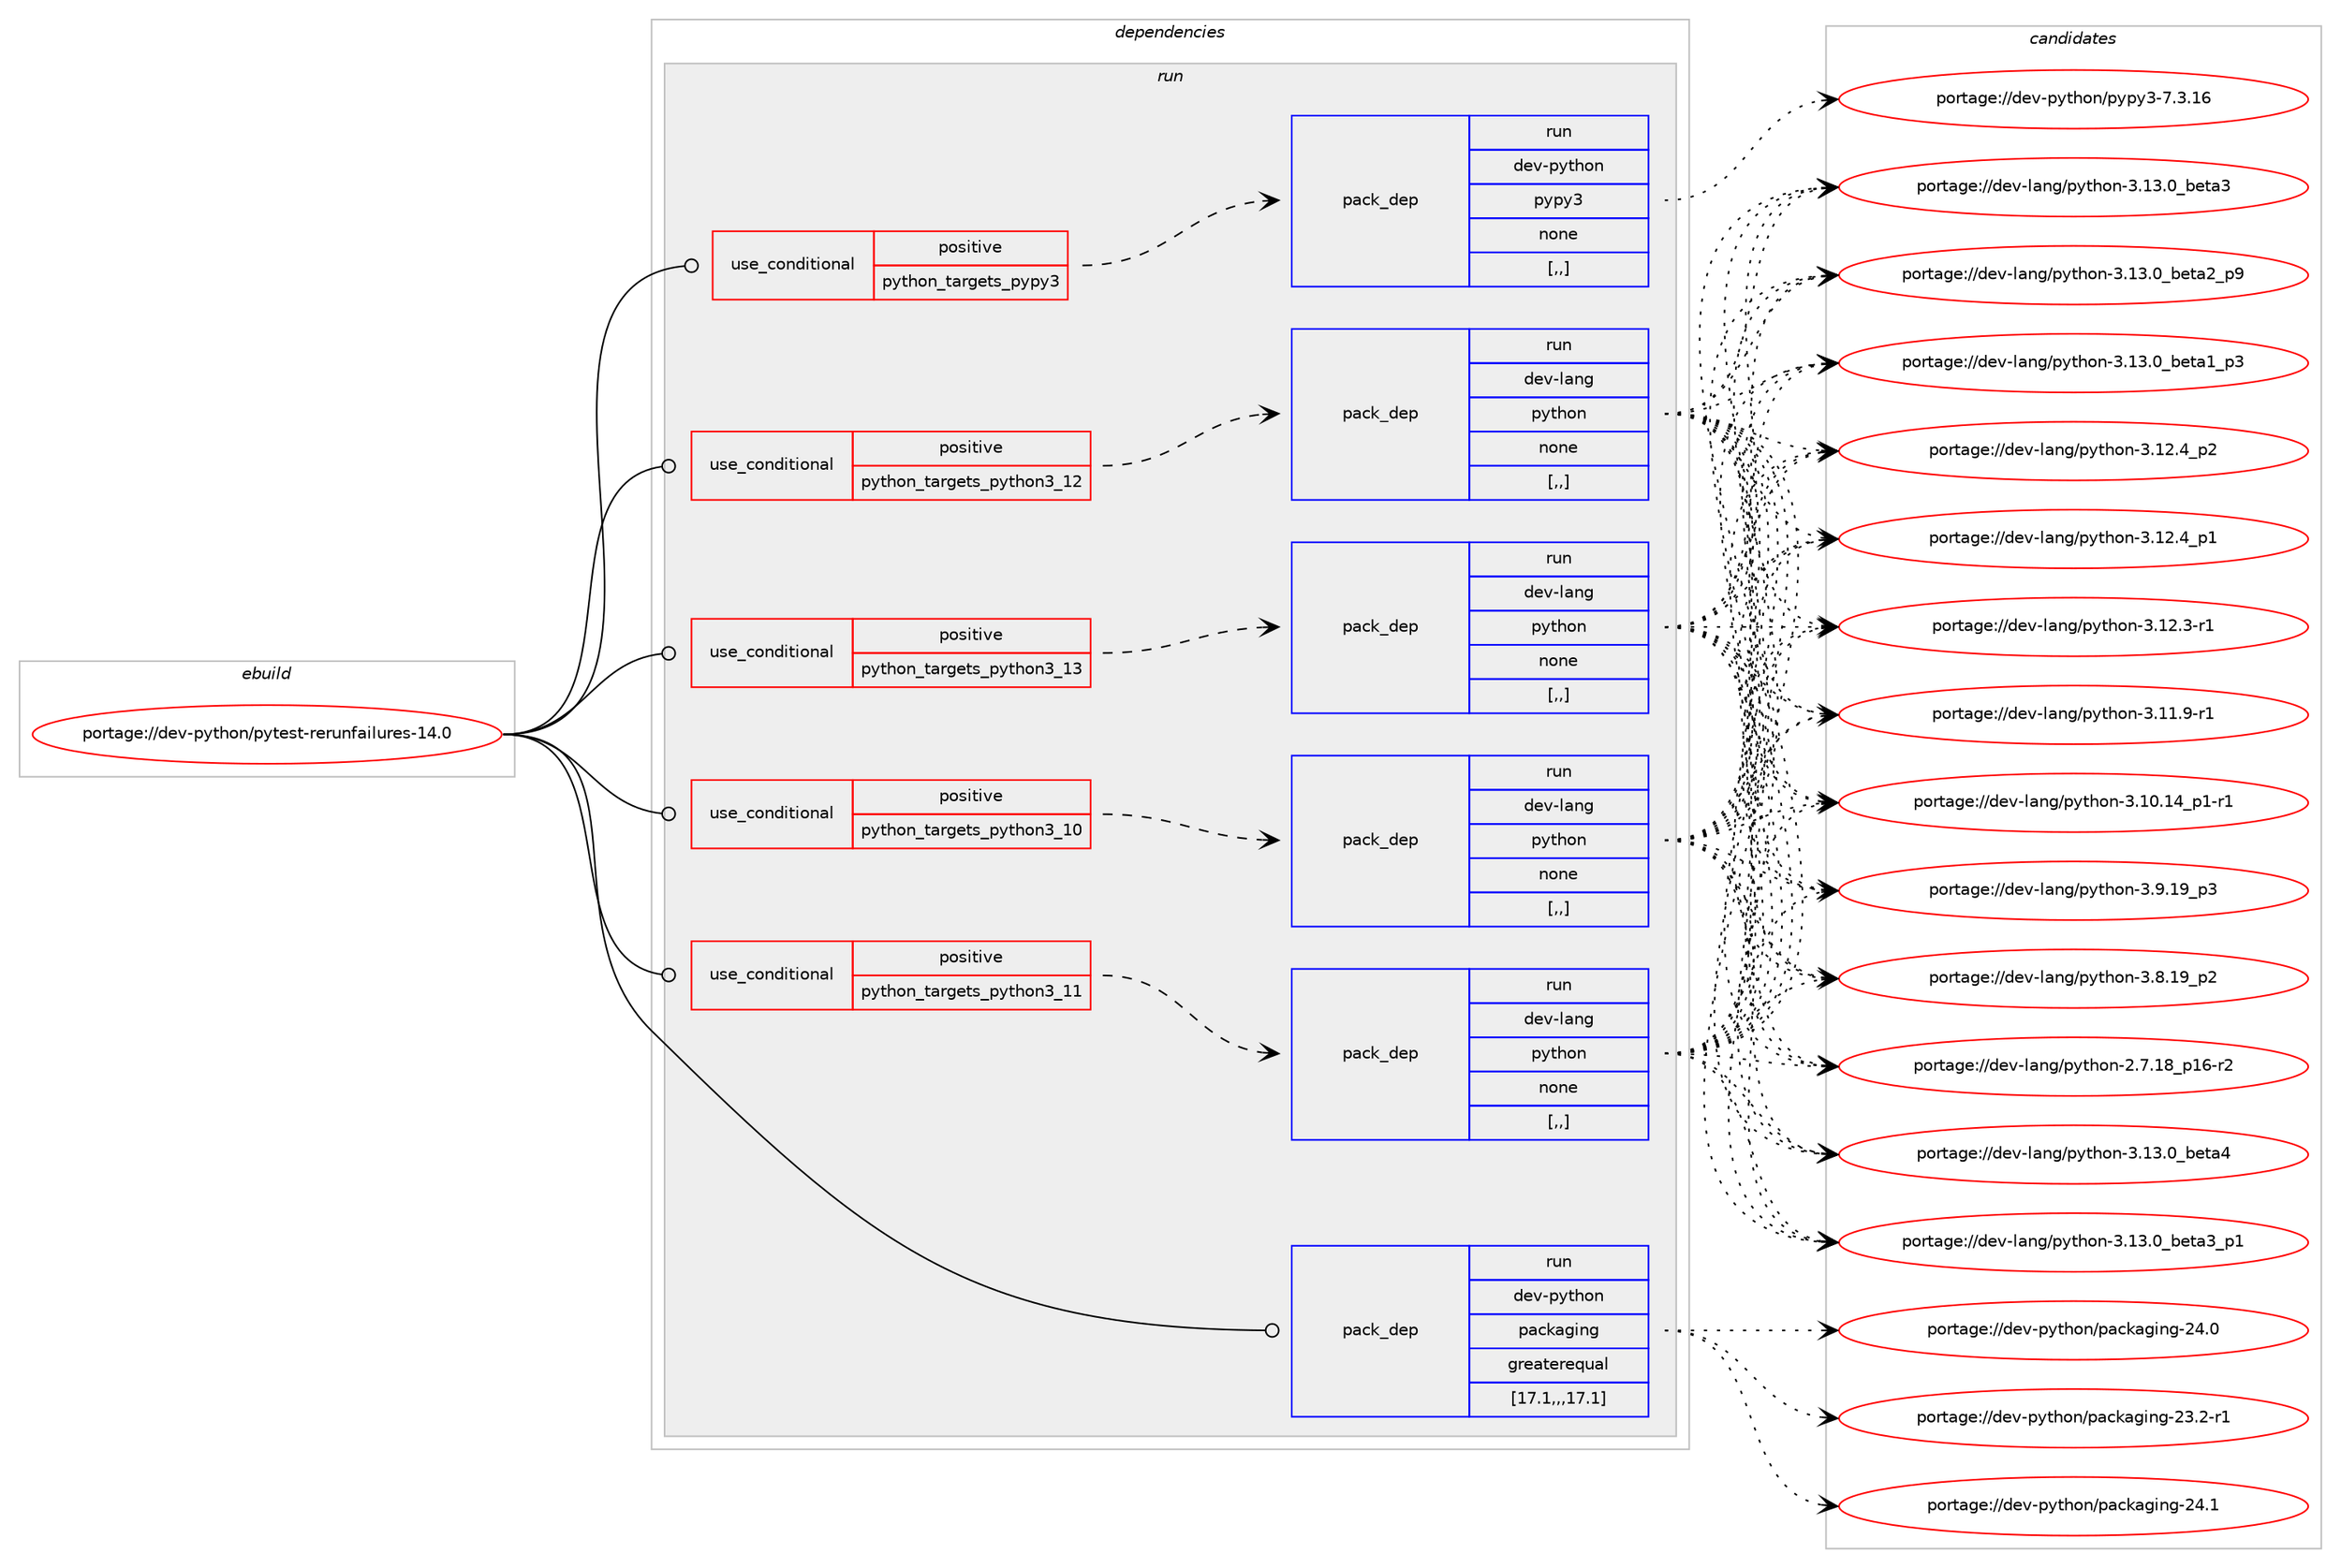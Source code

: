 digraph prolog {

# *************
# Graph options
# *************

newrank=true;
concentrate=true;
compound=true;
graph [rankdir=LR,fontname=Helvetica,fontsize=10,ranksep=1.5];#, ranksep=2.5, nodesep=0.2];
edge  [arrowhead=vee];
node  [fontname=Helvetica,fontsize=10];

# **********
# The ebuild
# **********

subgraph cluster_leftcol {
color=gray;
label=<<i>ebuild</i>>;
id [label="portage://dev-python/pytest-rerunfailures-14.0", color=red, width=4, href="../dev-python/pytest-rerunfailures-14.0.svg"];
}

# ****************
# The dependencies
# ****************

subgraph cluster_midcol {
color=gray;
label=<<i>dependencies</i>>;
subgraph cluster_compile {
fillcolor="#eeeeee";
style=filled;
label=<<i>compile</i>>;
}
subgraph cluster_compileandrun {
fillcolor="#eeeeee";
style=filled;
label=<<i>compile and run</i>>;
}
subgraph cluster_run {
fillcolor="#eeeeee";
style=filled;
label=<<i>run</i>>;
subgraph cond38093 {
dependency159601 [label=<<TABLE BORDER="0" CELLBORDER="1" CELLSPACING="0" CELLPADDING="4"><TR><TD ROWSPAN="3" CELLPADDING="10">use_conditional</TD></TR><TR><TD>positive</TD></TR><TR><TD>python_targets_pypy3</TD></TR></TABLE>>, shape=none, color=red];
subgraph pack120239 {
dependency159602 [label=<<TABLE BORDER="0" CELLBORDER="1" CELLSPACING="0" CELLPADDING="4" WIDTH="220"><TR><TD ROWSPAN="6" CELLPADDING="30">pack_dep</TD></TR><TR><TD WIDTH="110">run</TD></TR><TR><TD>dev-python</TD></TR><TR><TD>pypy3</TD></TR><TR><TD>none</TD></TR><TR><TD>[,,]</TD></TR></TABLE>>, shape=none, color=blue];
}
dependency159601:e -> dependency159602:w [weight=20,style="dashed",arrowhead="vee"];
}
id:e -> dependency159601:w [weight=20,style="solid",arrowhead="odot"];
subgraph cond38094 {
dependency159603 [label=<<TABLE BORDER="0" CELLBORDER="1" CELLSPACING="0" CELLPADDING="4"><TR><TD ROWSPAN="3" CELLPADDING="10">use_conditional</TD></TR><TR><TD>positive</TD></TR><TR><TD>python_targets_python3_10</TD></TR></TABLE>>, shape=none, color=red];
subgraph pack120240 {
dependency159604 [label=<<TABLE BORDER="0" CELLBORDER="1" CELLSPACING="0" CELLPADDING="4" WIDTH="220"><TR><TD ROWSPAN="6" CELLPADDING="30">pack_dep</TD></TR><TR><TD WIDTH="110">run</TD></TR><TR><TD>dev-lang</TD></TR><TR><TD>python</TD></TR><TR><TD>none</TD></TR><TR><TD>[,,]</TD></TR></TABLE>>, shape=none, color=blue];
}
dependency159603:e -> dependency159604:w [weight=20,style="dashed",arrowhead="vee"];
}
id:e -> dependency159603:w [weight=20,style="solid",arrowhead="odot"];
subgraph cond38095 {
dependency159605 [label=<<TABLE BORDER="0" CELLBORDER="1" CELLSPACING="0" CELLPADDING="4"><TR><TD ROWSPAN="3" CELLPADDING="10">use_conditional</TD></TR><TR><TD>positive</TD></TR><TR><TD>python_targets_python3_11</TD></TR></TABLE>>, shape=none, color=red];
subgraph pack120241 {
dependency159606 [label=<<TABLE BORDER="0" CELLBORDER="1" CELLSPACING="0" CELLPADDING="4" WIDTH="220"><TR><TD ROWSPAN="6" CELLPADDING="30">pack_dep</TD></TR><TR><TD WIDTH="110">run</TD></TR><TR><TD>dev-lang</TD></TR><TR><TD>python</TD></TR><TR><TD>none</TD></TR><TR><TD>[,,]</TD></TR></TABLE>>, shape=none, color=blue];
}
dependency159605:e -> dependency159606:w [weight=20,style="dashed",arrowhead="vee"];
}
id:e -> dependency159605:w [weight=20,style="solid",arrowhead="odot"];
subgraph cond38096 {
dependency159607 [label=<<TABLE BORDER="0" CELLBORDER="1" CELLSPACING="0" CELLPADDING="4"><TR><TD ROWSPAN="3" CELLPADDING="10">use_conditional</TD></TR><TR><TD>positive</TD></TR><TR><TD>python_targets_python3_12</TD></TR></TABLE>>, shape=none, color=red];
subgraph pack120242 {
dependency159608 [label=<<TABLE BORDER="0" CELLBORDER="1" CELLSPACING="0" CELLPADDING="4" WIDTH="220"><TR><TD ROWSPAN="6" CELLPADDING="30">pack_dep</TD></TR><TR><TD WIDTH="110">run</TD></TR><TR><TD>dev-lang</TD></TR><TR><TD>python</TD></TR><TR><TD>none</TD></TR><TR><TD>[,,]</TD></TR></TABLE>>, shape=none, color=blue];
}
dependency159607:e -> dependency159608:w [weight=20,style="dashed",arrowhead="vee"];
}
id:e -> dependency159607:w [weight=20,style="solid",arrowhead="odot"];
subgraph cond38097 {
dependency159609 [label=<<TABLE BORDER="0" CELLBORDER="1" CELLSPACING="0" CELLPADDING="4"><TR><TD ROWSPAN="3" CELLPADDING="10">use_conditional</TD></TR><TR><TD>positive</TD></TR><TR><TD>python_targets_python3_13</TD></TR></TABLE>>, shape=none, color=red];
subgraph pack120243 {
dependency159610 [label=<<TABLE BORDER="0" CELLBORDER="1" CELLSPACING="0" CELLPADDING="4" WIDTH="220"><TR><TD ROWSPAN="6" CELLPADDING="30">pack_dep</TD></TR><TR><TD WIDTH="110">run</TD></TR><TR><TD>dev-lang</TD></TR><TR><TD>python</TD></TR><TR><TD>none</TD></TR><TR><TD>[,,]</TD></TR></TABLE>>, shape=none, color=blue];
}
dependency159609:e -> dependency159610:w [weight=20,style="dashed",arrowhead="vee"];
}
id:e -> dependency159609:w [weight=20,style="solid",arrowhead="odot"];
subgraph pack120244 {
dependency159611 [label=<<TABLE BORDER="0" CELLBORDER="1" CELLSPACING="0" CELLPADDING="4" WIDTH="220"><TR><TD ROWSPAN="6" CELLPADDING="30">pack_dep</TD></TR><TR><TD WIDTH="110">run</TD></TR><TR><TD>dev-python</TD></TR><TR><TD>packaging</TD></TR><TR><TD>greaterequal</TD></TR><TR><TD>[17.1,,,17.1]</TD></TR></TABLE>>, shape=none, color=blue];
}
id:e -> dependency159611:w [weight=20,style="solid",arrowhead="odot"];
}
}

# **************
# The candidates
# **************

subgraph cluster_choices {
rank=same;
color=gray;
label=<<i>candidates</i>>;

subgraph choice120239 {
color=black;
nodesep=1;
choice10010111845112121116104111110471121211121215145554651464954 [label="portage://dev-python/pypy3-7.3.16", color=red, width=4,href="../dev-python/pypy3-7.3.16.svg"];
dependency159602:e -> choice10010111845112121116104111110471121211121215145554651464954:w [style=dotted,weight="100"];
}
subgraph choice120240 {
color=black;
nodesep=1;
choice1001011184510897110103471121211161041111104551464951464895981011169752 [label="portage://dev-lang/python-3.13.0_beta4", color=red, width=4,href="../dev-lang/python-3.13.0_beta4.svg"];
choice10010111845108971101034711212111610411111045514649514648959810111697519511249 [label="portage://dev-lang/python-3.13.0_beta3_p1", color=red, width=4,href="../dev-lang/python-3.13.0_beta3_p1.svg"];
choice1001011184510897110103471121211161041111104551464951464895981011169751 [label="portage://dev-lang/python-3.13.0_beta3", color=red, width=4,href="../dev-lang/python-3.13.0_beta3.svg"];
choice10010111845108971101034711212111610411111045514649514648959810111697509511257 [label="portage://dev-lang/python-3.13.0_beta2_p9", color=red, width=4,href="../dev-lang/python-3.13.0_beta2_p9.svg"];
choice10010111845108971101034711212111610411111045514649514648959810111697499511251 [label="portage://dev-lang/python-3.13.0_beta1_p3", color=red, width=4,href="../dev-lang/python-3.13.0_beta1_p3.svg"];
choice100101118451089711010347112121116104111110455146495046529511250 [label="portage://dev-lang/python-3.12.4_p2", color=red, width=4,href="../dev-lang/python-3.12.4_p2.svg"];
choice100101118451089711010347112121116104111110455146495046529511249 [label="portage://dev-lang/python-3.12.4_p1", color=red, width=4,href="../dev-lang/python-3.12.4_p1.svg"];
choice100101118451089711010347112121116104111110455146495046514511449 [label="portage://dev-lang/python-3.12.3-r1", color=red, width=4,href="../dev-lang/python-3.12.3-r1.svg"];
choice100101118451089711010347112121116104111110455146494946574511449 [label="portage://dev-lang/python-3.11.9-r1", color=red, width=4,href="../dev-lang/python-3.11.9-r1.svg"];
choice100101118451089711010347112121116104111110455146494846495295112494511449 [label="portage://dev-lang/python-3.10.14_p1-r1", color=red, width=4,href="../dev-lang/python-3.10.14_p1-r1.svg"];
choice100101118451089711010347112121116104111110455146574649579511251 [label="portage://dev-lang/python-3.9.19_p3", color=red, width=4,href="../dev-lang/python-3.9.19_p3.svg"];
choice100101118451089711010347112121116104111110455146564649579511250 [label="portage://dev-lang/python-3.8.19_p2", color=red, width=4,href="../dev-lang/python-3.8.19_p2.svg"];
choice100101118451089711010347112121116104111110455046554649569511249544511450 [label="portage://dev-lang/python-2.7.18_p16-r2", color=red, width=4,href="../dev-lang/python-2.7.18_p16-r2.svg"];
dependency159604:e -> choice1001011184510897110103471121211161041111104551464951464895981011169752:w [style=dotted,weight="100"];
dependency159604:e -> choice10010111845108971101034711212111610411111045514649514648959810111697519511249:w [style=dotted,weight="100"];
dependency159604:e -> choice1001011184510897110103471121211161041111104551464951464895981011169751:w [style=dotted,weight="100"];
dependency159604:e -> choice10010111845108971101034711212111610411111045514649514648959810111697509511257:w [style=dotted,weight="100"];
dependency159604:e -> choice10010111845108971101034711212111610411111045514649514648959810111697499511251:w [style=dotted,weight="100"];
dependency159604:e -> choice100101118451089711010347112121116104111110455146495046529511250:w [style=dotted,weight="100"];
dependency159604:e -> choice100101118451089711010347112121116104111110455146495046529511249:w [style=dotted,weight="100"];
dependency159604:e -> choice100101118451089711010347112121116104111110455146495046514511449:w [style=dotted,weight="100"];
dependency159604:e -> choice100101118451089711010347112121116104111110455146494946574511449:w [style=dotted,weight="100"];
dependency159604:e -> choice100101118451089711010347112121116104111110455146494846495295112494511449:w [style=dotted,weight="100"];
dependency159604:e -> choice100101118451089711010347112121116104111110455146574649579511251:w [style=dotted,weight="100"];
dependency159604:e -> choice100101118451089711010347112121116104111110455146564649579511250:w [style=dotted,weight="100"];
dependency159604:e -> choice100101118451089711010347112121116104111110455046554649569511249544511450:w [style=dotted,weight="100"];
}
subgraph choice120241 {
color=black;
nodesep=1;
choice1001011184510897110103471121211161041111104551464951464895981011169752 [label="portage://dev-lang/python-3.13.0_beta4", color=red, width=4,href="../dev-lang/python-3.13.0_beta4.svg"];
choice10010111845108971101034711212111610411111045514649514648959810111697519511249 [label="portage://dev-lang/python-3.13.0_beta3_p1", color=red, width=4,href="../dev-lang/python-3.13.0_beta3_p1.svg"];
choice1001011184510897110103471121211161041111104551464951464895981011169751 [label="portage://dev-lang/python-3.13.0_beta3", color=red, width=4,href="../dev-lang/python-3.13.0_beta3.svg"];
choice10010111845108971101034711212111610411111045514649514648959810111697509511257 [label="portage://dev-lang/python-3.13.0_beta2_p9", color=red, width=4,href="../dev-lang/python-3.13.0_beta2_p9.svg"];
choice10010111845108971101034711212111610411111045514649514648959810111697499511251 [label="portage://dev-lang/python-3.13.0_beta1_p3", color=red, width=4,href="../dev-lang/python-3.13.0_beta1_p3.svg"];
choice100101118451089711010347112121116104111110455146495046529511250 [label="portage://dev-lang/python-3.12.4_p2", color=red, width=4,href="../dev-lang/python-3.12.4_p2.svg"];
choice100101118451089711010347112121116104111110455146495046529511249 [label="portage://dev-lang/python-3.12.4_p1", color=red, width=4,href="../dev-lang/python-3.12.4_p1.svg"];
choice100101118451089711010347112121116104111110455146495046514511449 [label="portage://dev-lang/python-3.12.3-r1", color=red, width=4,href="../dev-lang/python-3.12.3-r1.svg"];
choice100101118451089711010347112121116104111110455146494946574511449 [label="portage://dev-lang/python-3.11.9-r1", color=red, width=4,href="../dev-lang/python-3.11.9-r1.svg"];
choice100101118451089711010347112121116104111110455146494846495295112494511449 [label="portage://dev-lang/python-3.10.14_p1-r1", color=red, width=4,href="../dev-lang/python-3.10.14_p1-r1.svg"];
choice100101118451089711010347112121116104111110455146574649579511251 [label="portage://dev-lang/python-3.9.19_p3", color=red, width=4,href="../dev-lang/python-3.9.19_p3.svg"];
choice100101118451089711010347112121116104111110455146564649579511250 [label="portage://dev-lang/python-3.8.19_p2", color=red, width=4,href="../dev-lang/python-3.8.19_p2.svg"];
choice100101118451089711010347112121116104111110455046554649569511249544511450 [label="portage://dev-lang/python-2.7.18_p16-r2", color=red, width=4,href="../dev-lang/python-2.7.18_p16-r2.svg"];
dependency159606:e -> choice1001011184510897110103471121211161041111104551464951464895981011169752:w [style=dotted,weight="100"];
dependency159606:e -> choice10010111845108971101034711212111610411111045514649514648959810111697519511249:w [style=dotted,weight="100"];
dependency159606:e -> choice1001011184510897110103471121211161041111104551464951464895981011169751:w [style=dotted,weight="100"];
dependency159606:e -> choice10010111845108971101034711212111610411111045514649514648959810111697509511257:w [style=dotted,weight="100"];
dependency159606:e -> choice10010111845108971101034711212111610411111045514649514648959810111697499511251:w [style=dotted,weight="100"];
dependency159606:e -> choice100101118451089711010347112121116104111110455146495046529511250:w [style=dotted,weight="100"];
dependency159606:e -> choice100101118451089711010347112121116104111110455146495046529511249:w [style=dotted,weight="100"];
dependency159606:e -> choice100101118451089711010347112121116104111110455146495046514511449:w [style=dotted,weight="100"];
dependency159606:e -> choice100101118451089711010347112121116104111110455146494946574511449:w [style=dotted,weight="100"];
dependency159606:e -> choice100101118451089711010347112121116104111110455146494846495295112494511449:w [style=dotted,weight="100"];
dependency159606:e -> choice100101118451089711010347112121116104111110455146574649579511251:w [style=dotted,weight="100"];
dependency159606:e -> choice100101118451089711010347112121116104111110455146564649579511250:w [style=dotted,weight="100"];
dependency159606:e -> choice100101118451089711010347112121116104111110455046554649569511249544511450:w [style=dotted,weight="100"];
}
subgraph choice120242 {
color=black;
nodesep=1;
choice1001011184510897110103471121211161041111104551464951464895981011169752 [label="portage://dev-lang/python-3.13.0_beta4", color=red, width=4,href="../dev-lang/python-3.13.0_beta4.svg"];
choice10010111845108971101034711212111610411111045514649514648959810111697519511249 [label="portage://dev-lang/python-3.13.0_beta3_p1", color=red, width=4,href="../dev-lang/python-3.13.0_beta3_p1.svg"];
choice1001011184510897110103471121211161041111104551464951464895981011169751 [label="portage://dev-lang/python-3.13.0_beta3", color=red, width=4,href="../dev-lang/python-3.13.0_beta3.svg"];
choice10010111845108971101034711212111610411111045514649514648959810111697509511257 [label="portage://dev-lang/python-3.13.0_beta2_p9", color=red, width=4,href="../dev-lang/python-3.13.0_beta2_p9.svg"];
choice10010111845108971101034711212111610411111045514649514648959810111697499511251 [label="portage://dev-lang/python-3.13.0_beta1_p3", color=red, width=4,href="../dev-lang/python-3.13.0_beta1_p3.svg"];
choice100101118451089711010347112121116104111110455146495046529511250 [label="portage://dev-lang/python-3.12.4_p2", color=red, width=4,href="../dev-lang/python-3.12.4_p2.svg"];
choice100101118451089711010347112121116104111110455146495046529511249 [label="portage://dev-lang/python-3.12.4_p1", color=red, width=4,href="../dev-lang/python-3.12.4_p1.svg"];
choice100101118451089711010347112121116104111110455146495046514511449 [label="portage://dev-lang/python-3.12.3-r1", color=red, width=4,href="../dev-lang/python-3.12.3-r1.svg"];
choice100101118451089711010347112121116104111110455146494946574511449 [label="portage://dev-lang/python-3.11.9-r1", color=red, width=4,href="../dev-lang/python-3.11.9-r1.svg"];
choice100101118451089711010347112121116104111110455146494846495295112494511449 [label="portage://dev-lang/python-3.10.14_p1-r1", color=red, width=4,href="../dev-lang/python-3.10.14_p1-r1.svg"];
choice100101118451089711010347112121116104111110455146574649579511251 [label="portage://dev-lang/python-3.9.19_p3", color=red, width=4,href="../dev-lang/python-3.9.19_p3.svg"];
choice100101118451089711010347112121116104111110455146564649579511250 [label="portage://dev-lang/python-3.8.19_p2", color=red, width=4,href="../dev-lang/python-3.8.19_p2.svg"];
choice100101118451089711010347112121116104111110455046554649569511249544511450 [label="portage://dev-lang/python-2.7.18_p16-r2", color=red, width=4,href="../dev-lang/python-2.7.18_p16-r2.svg"];
dependency159608:e -> choice1001011184510897110103471121211161041111104551464951464895981011169752:w [style=dotted,weight="100"];
dependency159608:e -> choice10010111845108971101034711212111610411111045514649514648959810111697519511249:w [style=dotted,weight="100"];
dependency159608:e -> choice1001011184510897110103471121211161041111104551464951464895981011169751:w [style=dotted,weight="100"];
dependency159608:e -> choice10010111845108971101034711212111610411111045514649514648959810111697509511257:w [style=dotted,weight="100"];
dependency159608:e -> choice10010111845108971101034711212111610411111045514649514648959810111697499511251:w [style=dotted,weight="100"];
dependency159608:e -> choice100101118451089711010347112121116104111110455146495046529511250:w [style=dotted,weight="100"];
dependency159608:e -> choice100101118451089711010347112121116104111110455146495046529511249:w [style=dotted,weight="100"];
dependency159608:e -> choice100101118451089711010347112121116104111110455146495046514511449:w [style=dotted,weight="100"];
dependency159608:e -> choice100101118451089711010347112121116104111110455146494946574511449:w [style=dotted,weight="100"];
dependency159608:e -> choice100101118451089711010347112121116104111110455146494846495295112494511449:w [style=dotted,weight="100"];
dependency159608:e -> choice100101118451089711010347112121116104111110455146574649579511251:w [style=dotted,weight="100"];
dependency159608:e -> choice100101118451089711010347112121116104111110455146564649579511250:w [style=dotted,weight="100"];
dependency159608:e -> choice100101118451089711010347112121116104111110455046554649569511249544511450:w [style=dotted,weight="100"];
}
subgraph choice120243 {
color=black;
nodesep=1;
choice1001011184510897110103471121211161041111104551464951464895981011169752 [label="portage://dev-lang/python-3.13.0_beta4", color=red, width=4,href="../dev-lang/python-3.13.0_beta4.svg"];
choice10010111845108971101034711212111610411111045514649514648959810111697519511249 [label="portage://dev-lang/python-3.13.0_beta3_p1", color=red, width=4,href="../dev-lang/python-3.13.0_beta3_p1.svg"];
choice1001011184510897110103471121211161041111104551464951464895981011169751 [label="portage://dev-lang/python-3.13.0_beta3", color=red, width=4,href="../dev-lang/python-3.13.0_beta3.svg"];
choice10010111845108971101034711212111610411111045514649514648959810111697509511257 [label="portage://dev-lang/python-3.13.0_beta2_p9", color=red, width=4,href="../dev-lang/python-3.13.0_beta2_p9.svg"];
choice10010111845108971101034711212111610411111045514649514648959810111697499511251 [label="portage://dev-lang/python-3.13.0_beta1_p3", color=red, width=4,href="../dev-lang/python-3.13.0_beta1_p3.svg"];
choice100101118451089711010347112121116104111110455146495046529511250 [label="portage://dev-lang/python-3.12.4_p2", color=red, width=4,href="../dev-lang/python-3.12.4_p2.svg"];
choice100101118451089711010347112121116104111110455146495046529511249 [label="portage://dev-lang/python-3.12.4_p1", color=red, width=4,href="../dev-lang/python-3.12.4_p1.svg"];
choice100101118451089711010347112121116104111110455146495046514511449 [label="portage://dev-lang/python-3.12.3-r1", color=red, width=4,href="../dev-lang/python-3.12.3-r1.svg"];
choice100101118451089711010347112121116104111110455146494946574511449 [label="portage://dev-lang/python-3.11.9-r1", color=red, width=4,href="../dev-lang/python-3.11.9-r1.svg"];
choice100101118451089711010347112121116104111110455146494846495295112494511449 [label="portage://dev-lang/python-3.10.14_p1-r1", color=red, width=4,href="../dev-lang/python-3.10.14_p1-r1.svg"];
choice100101118451089711010347112121116104111110455146574649579511251 [label="portage://dev-lang/python-3.9.19_p3", color=red, width=4,href="../dev-lang/python-3.9.19_p3.svg"];
choice100101118451089711010347112121116104111110455146564649579511250 [label="portage://dev-lang/python-3.8.19_p2", color=red, width=4,href="../dev-lang/python-3.8.19_p2.svg"];
choice100101118451089711010347112121116104111110455046554649569511249544511450 [label="portage://dev-lang/python-2.7.18_p16-r2", color=red, width=4,href="../dev-lang/python-2.7.18_p16-r2.svg"];
dependency159610:e -> choice1001011184510897110103471121211161041111104551464951464895981011169752:w [style=dotted,weight="100"];
dependency159610:e -> choice10010111845108971101034711212111610411111045514649514648959810111697519511249:w [style=dotted,weight="100"];
dependency159610:e -> choice1001011184510897110103471121211161041111104551464951464895981011169751:w [style=dotted,weight="100"];
dependency159610:e -> choice10010111845108971101034711212111610411111045514649514648959810111697509511257:w [style=dotted,weight="100"];
dependency159610:e -> choice10010111845108971101034711212111610411111045514649514648959810111697499511251:w [style=dotted,weight="100"];
dependency159610:e -> choice100101118451089711010347112121116104111110455146495046529511250:w [style=dotted,weight="100"];
dependency159610:e -> choice100101118451089711010347112121116104111110455146495046529511249:w [style=dotted,weight="100"];
dependency159610:e -> choice100101118451089711010347112121116104111110455146495046514511449:w [style=dotted,weight="100"];
dependency159610:e -> choice100101118451089711010347112121116104111110455146494946574511449:w [style=dotted,weight="100"];
dependency159610:e -> choice100101118451089711010347112121116104111110455146494846495295112494511449:w [style=dotted,weight="100"];
dependency159610:e -> choice100101118451089711010347112121116104111110455146574649579511251:w [style=dotted,weight="100"];
dependency159610:e -> choice100101118451089711010347112121116104111110455146564649579511250:w [style=dotted,weight="100"];
dependency159610:e -> choice100101118451089711010347112121116104111110455046554649569511249544511450:w [style=dotted,weight="100"];
}
subgraph choice120244 {
color=black;
nodesep=1;
choice10010111845112121116104111110471129799107971031051101034550524649 [label="portage://dev-python/packaging-24.1", color=red, width=4,href="../dev-python/packaging-24.1.svg"];
choice10010111845112121116104111110471129799107971031051101034550524648 [label="portage://dev-python/packaging-24.0", color=red, width=4,href="../dev-python/packaging-24.0.svg"];
choice100101118451121211161041111104711297991079710310511010345505146504511449 [label="portage://dev-python/packaging-23.2-r1", color=red, width=4,href="../dev-python/packaging-23.2-r1.svg"];
dependency159611:e -> choice10010111845112121116104111110471129799107971031051101034550524649:w [style=dotted,weight="100"];
dependency159611:e -> choice10010111845112121116104111110471129799107971031051101034550524648:w [style=dotted,weight="100"];
dependency159611:e -> choice100101118451121211161041111104711297991079710310511010345505146504511449:w [style=dotted,weight="100"];
}
}

}
